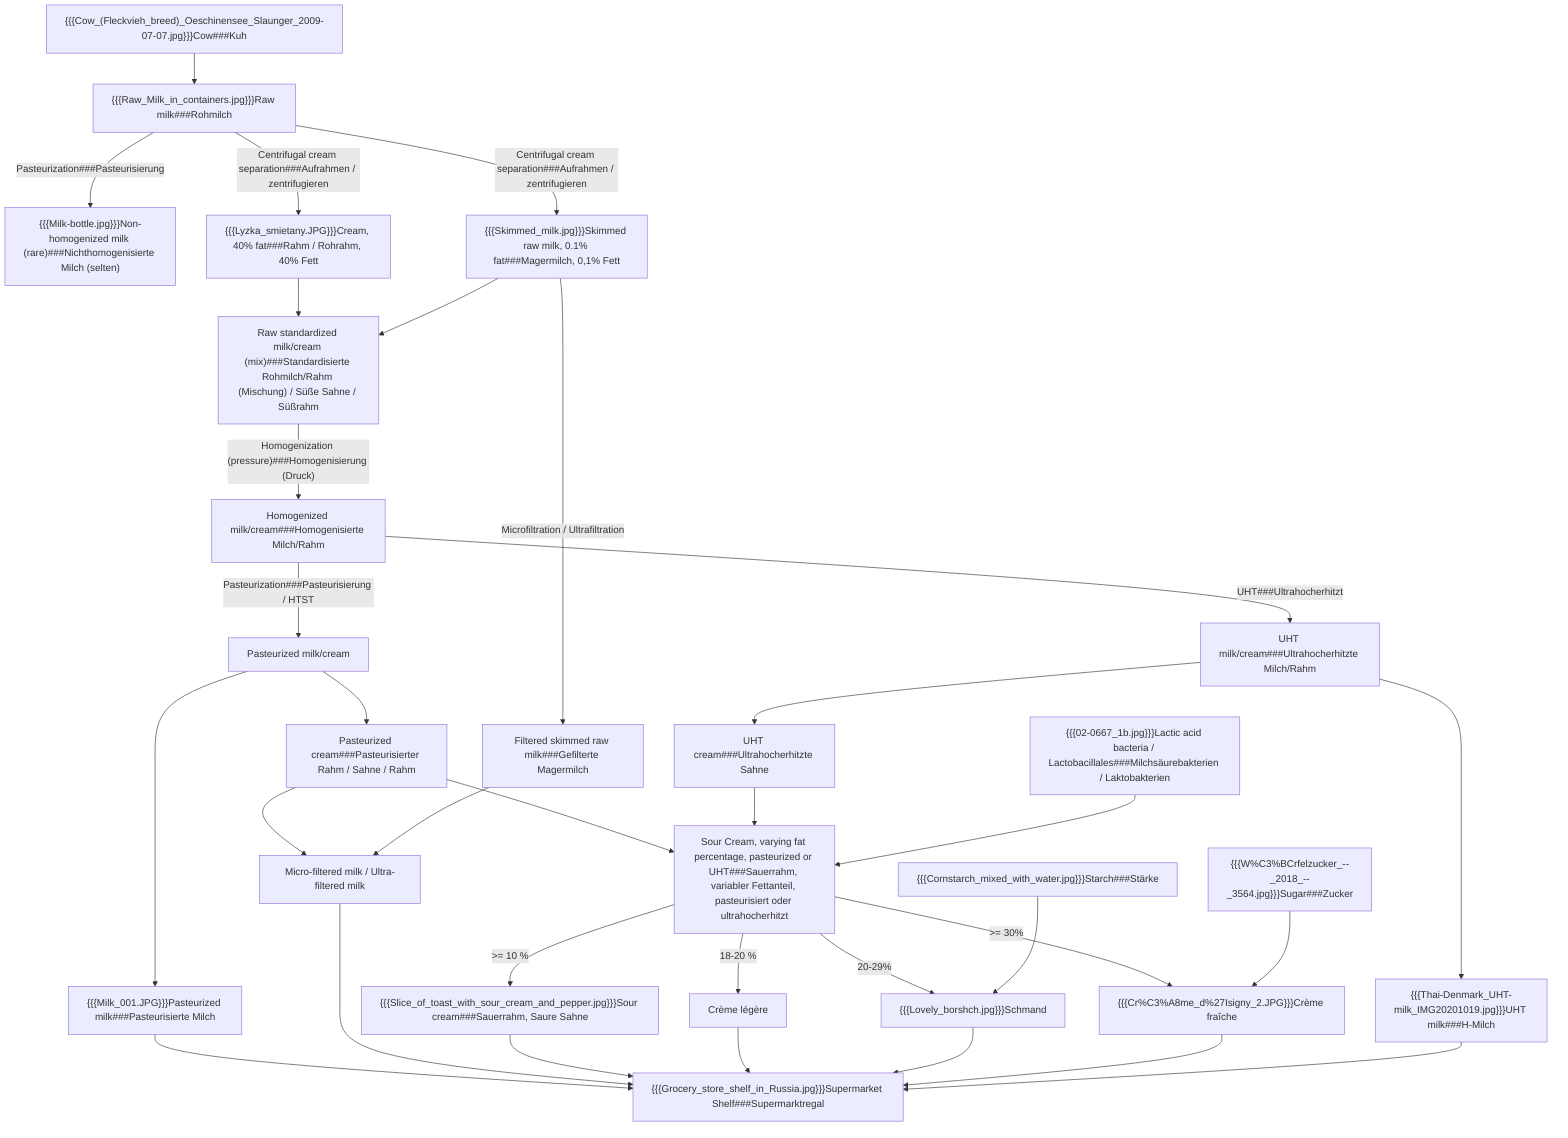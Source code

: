 flowchart TD
	%% markdown["`This **is** _Markdown_ with <a href="https://waritschlager.de">a link</a> and an image <img alt="xyz" src="https://iconscout.com/ms-icon-310x310.png" width="30" />`"]

	cow["{{{Cow_(Fleckvieh_breed)_Oeschinensee_Slaunger_2009-07-07.jpg}}}Cow###Kuh"]
	raw_milk["{{{Raw_Milk_in_containers.jpg}}}Raw milk###Rohmilch"]
	pasteurized_raw_milk["{{{Milk-bottle.jpg}}}Non-homogenized milk (rare)###Nichthomogenisierte Milch (selten)"]
	cream["{{{Lyzka_smietany.JPG}}}Cream, 40% fat###Rahm / Rohrahm, 40% Fett"]
	skimmed_raw_milk["{{{Skimmed_milk.jpg}}}Skimmed raw milk, 0.1% fat###Magermilch, 0,1% Fett"]
	homogenized_milk_cream["Homogenized milk/cream"]
	pasteurized_milk_cream["Pasteurized milk/cream"]
%% h/voll
	pasteurized_milk["{{{Milk_001.JPG}}}Pasteurized milk###Pasteurisierte Milch"]
	pasteurized_cream["Pasteurized cream###Pasteurisierter Rahm / Sahne / Rahm"]
	uht_milk_cream["UHT milk/cream###Ultrahocherhitzte Milch/Rahm"]
	uht_milk["{{{Thai-Denmark_UHT-milk_IMG20201019.jpg}}}UHT milk###H-Milch"]
	uht_cream["UHT cream###Ultrahocherhitzte Sahne"]
	filtered_skimmed_raw_milk["Filtered skimmed raw milk###Gefilterte Magermilch"]
	micro_filtered_milk["Micro-filtered milk / Ultra-filtered milk"]
	lactic_acid_bacteria["{{{02-0667_1b.jpg}}}Lactic acid bacteria / Lactobacillales###Milchsäurebakterien / Laktobakterien"]
	standardized_milk_cream["Raw standardized milk/cream (mix)###Standardisierte Rohmilch/Rahm (Mischung) / Süße Sahne / Süßrahm"]
	homogenized_milk_cream["Homogenized milk/cream###Homogenisierte Milch/Rahm"]
	sour_cream_mix["Sour Cream, varying fat percentage, pasteurized or UHT###Sauerrahm, variabler Fettanteil, pasteurisiert oder ultrahocherhitzt"]
	sour_cream["{{{Slice_of_toast_with_sour_cream_and_pepper.jpg}}}Sour cream###Sauerrahm, Saure Sahne"]
	creme_legere["Crème légère"]
	schmand["{{{Lovely_borshch.jpg}}}Schmand"]
	creme_fraiche["{{{Cr%C3%A8me_d%27Isigny_2.JPG}}}Crème fraîche"]
	starch["{{{Cornstarch_mixed_with_water.jpg}}}Starch###Stärke"]
	saccharose["{{{W%C3%BCrfelzucker_--_2018_--_3564.jpg}}}Sugar###Zucker"]
	shelf["{{{Grocery_store_shelf_in_Russia.jpg}}}Supermarket Shelf###Supermarktregal"]

	cow --> raw_milk
	raw_milk -- Pasteurization###Pasteurisierung --> pasteurized_raw_milk
	raw_milk -- Centrifugal cream separation###Aufrahmen / zentrifugieren --> cream
	raw_milk -- Centrifugal cream separation###Aufrahmen / zentrifugieren --> skimmed_raw_milk
	cream --> standardized_milk_cream
	skimmed_raw_milk --> standardized_milk_cream
	standardized_milk_cream -- Homogenization &lpar;pressure&rpar;###Homogenisierung &lpar;Druck&rpar; --> homogenized_milk_cream
%% fluid milk products:
	homogenized_milk_cream -- Pasteurization###Pasteurisierung / HTST --> pasteurized_milk_cream
	pasteurized_milk_cream --> pasteurized_milk
	pasteurized_milk_cream --> pasteurized_cream
	homogenized_milk_cream -- UHT###Ultrahocherhitzt --> uht_milk_cream
	uht_milk_cream --> uht_milk
	uht_milk_cream --> uht_cream
%% end
	skimmed_raw_milk -- Microfiltration / Ultrafiltration --> filtered_skimmed_raw_milk
	pasteurized_cream --> micro_filtered_milk
	filtered_skimmed_raw_milk --> micro_filtered_milk
	pasteurized_cream --> sour_cream_mix
	uht_cream --> sour_cream_mix
	lactic_acid_bacteria --> sour_cream_mix
	sour_cream_mix -- >= 10 % --> sour_cream
	sour_cream_mix -- 18-20 % --> creme_legere
	sour_cream_mix -- 20-29% --> schmand
	starch --> schmand
	sour_cream_mix -- >= 30% --> creme_fraiche
	saccharose --> creme_fraiche

	pasteurized_milk --> shelf
	micro_filtered_milk --> shelf
	sour_cream --> shelf
	creme_legere --> shelf
	schmand --> shelf
	creme_fraiche --> shelf
	uht_milk --> shelf